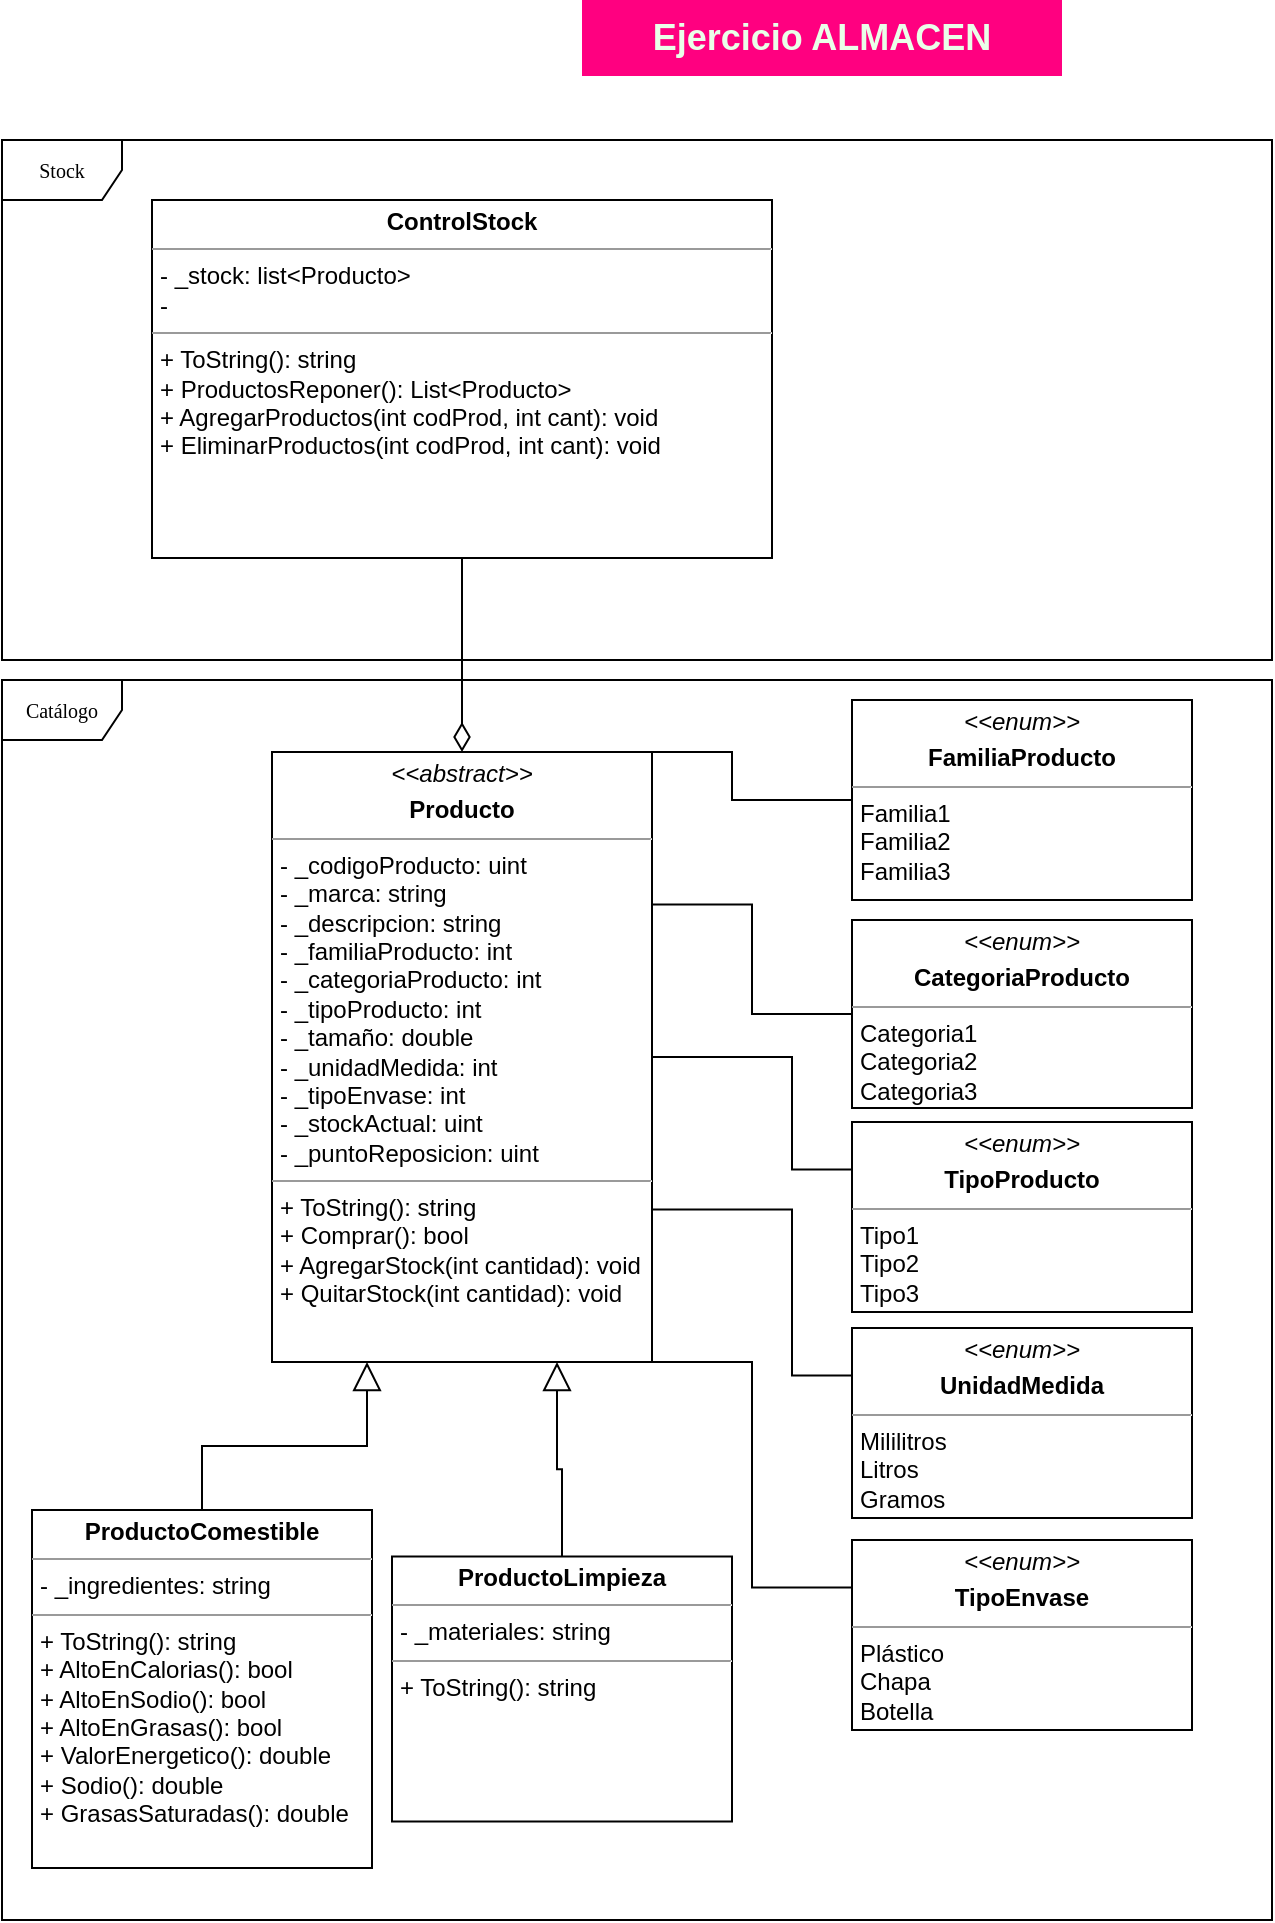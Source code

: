 <mxfile version="17.4.2" type="device"><diagram name="Page-1" id="c4acf3e9-155e-7222-9cf6-157b1a14988f"><mxGraphModel dx="1106" dy="972" grid="1" gridSize="10" guides="1" tooltips="1" connect="1" arrows="1" fold="1" page="1" pageScale="1" pageWidth="1654" pageHeight="1169" background="none" math="0" shadow="0"><root><mxCell id="0"/><mxCell id="1" parent="0"/><mxCell id="aUtWkMu_LuM1dAb2K9HP-1" value="Ejercicio ALMACEN" style="text;html=1;strokeColor=none;fillColor=#FF0080;align=center;verticalAlign=middle;whiteSpace=wrap;rounded=0;fontSize=18;labelBackgroundColor=none;fontColor=#EAFFE9;fontStyle=1" parent="1" vertex="1"><mxGeometry x="305" width="240" height="38" as="geometry"/></mxCell><mxCell id="aUtWkMu_LuM1dAb2K9HP-4" value="Catálogo" style="shape=umlFrame;whiteSpace=wrap;html=1;rounded=0;shadow=0;comic=0;labelBackgroundColor=none;strokeWidth=1;fontFamily=Verdana;fontSize=10;align=center;" parent="1" vertex="1"><mxGeometry x="15" y="340" width="635" height="620" as="geometry"/></mxCell><mxCell id="aUtWkMu_LuM1dAb2K9HP-3" value="&lt;p style=&quot;margin: 4px 0px 0px ; text-align: center&quot;&gt;&lt;i&gt;&amp;lt;&amp;lt;enum&amp;gt;&amp;gt;&lt;/i&gt;&lt;/p&gt;&lt;p style=&quot;margin: 0px ; margin-top: 4px ; text-align: center&quot;&gt;&lt;b&gt;FamiliaProducto&lt;/b&gt;&lt;/p&gt;&lt;hr size=&quot;1&quot;&gt;&lt;p style=&quot;margin: 0px ; margin-left: 4px&quot;&gt;Familia1&lt;/p&gt;&lt;p style=&quot;margin: 0px ; margin-left: 4px&quot;&gt;Familia2&lt;/p&gt;&lt;p style=&quot;margin: 0px ; margin-left: 4px&quot;&gt;Familia3&lt;/p&gt;" style="verticalAlign=top;align=left;overflow=fill;fontSize=12;fontFamily=Helvetica;html=1;rounded=0;shadow=0;comic=0;labelBackgroundColor=none;strokeWidth=1" parent="1" vertex="1"><mxGeometry x="440" y="350" width="170" height="100" as="geometry"/></mxCell><mxCell id="aUtWkMu_LuM1dAb2K9HP-15" style="edgeStyle=orthogonalEdgeStyle;rounded=0;orthogonalLoop=1;jettySize=auto;html=1;exitX=1;exitY=0;exitDx=0;exitDy=0;entryX=0;entryY=0.5;entryDx=0;entryDy=0;fontSize=18;fontColor=#EAFFE9;endArrow=none;endFill=0;" parent="1" source="aUtWkMu_LuM1dAb2K9HP-6" target="aUtWkMu_LuM1dAb2K9HP-3" edge="1"><mxGeometry relative="1" as="geometry"><Array as="points"><mxPoint x="380" y="376"/><mxPoint x="380" y="400"/></Array></mxGeometry></mxCell><mxCell id="aUtWkMu_LuM1dAb2K9HP-16" style="edgeStyle=orthogonalEdgeStyle;rounded=0;orthogonalLoop=1;jettySize=auto;html=1;exitX=1;exitY=0.25;exitDx=0;exitDy=0;entryX=0;entryY=0.5;entryDx=0;entryDy=0;fontSize=18;fontColor=#EAFFE9;endArrow=none;endFill=0;" parent="1" source="aUtWkMu_LuM1dAb2K9HP-6" target="aUtWkMu_LuM1dAb2K9HP-11" edge="1"><mxGeometry relative="1" as="geometry"/></mxCell><mxCell id="aUtWkMu_LuM1dAb2K9HP-23" style="edgeStyle=orthogonalEdgeStyle;rounded=0;orthogonalLoop=1;jettySize=auto;html=1;exitX=1;exitY=0.75;exitDx=0;exitDy=0;entryX=0;entryY=0.25;entryDx=0;entryDy=0;fontSize=18;fontColor=#EAFFE9;endArrow=none;endFill=0;startSize=6;endSize=12;strokeWidth=1;" parent="1" source="aUtWkMu_LuM1dAb2K9HP-6" target="aUtWkMu_LuM1dAb2K9HP-22" edge="1"><mxGeometry relative="1" as="geometry"><Array as="points"><mxPoint x="410" y="605"/><mxPoint x="410" y="688"/></Array></mxGeometry></mxCell><mxCell id="aUtWkMu_LuM1dAb2K9HP-24" style="edgeStyle=orthogonalEdgeStyle;rounded=0;orthogonalLoop=1;jettySize=auto;html=1;exitX=1;exitY=0.5;exitDx=0;exitDy=0;entryX=0;entryY=0.25;entryDx=0;entryDy=0;fontSize=18;fontColor=#EAFFE9;endArrow=none;endFill=0;startSize=6;endSize=12;strokeWidth=1;" parent="1" source="aUtWkMu_LuM1dAb2K9HP-6" target="aUtWkMu_LuM1dAb2K9HP-10" edge="1"><mxGeometry relative="1" as="geometry"><Array as="points"><mxPoint x="410" y="529"/><mxPoint x="410" y="585"/></Array></mxGeometry></mxCell><mxCell id="aUtWkMu_LuM1dAb2K9HP-26" style="edgeStyle=orthogonalEdgeStyle;rounded=0;orthogonalLoop=1;jettySize=auto;html=1;exitX=1;exitY=1;exitDx=0;exitDy=0;entryX=0;entryY=0.25;entryDx=0;entryDy=0;fontSize=18;fontColor=#EAFFE9;endArrow=none;endFill=0;startSize=6;endSize=12;strokeWidth=1;" parent="1" source="aUtWkMu_LuM1dAb2K9HP-6" target="aUtWkMu_LuM1dAb2K9HP-25" edge="1"><mxGeometry relative="1" as="geometry"><Array as="points"><mxPoint x="390" y="681"/><mxPoint x="390" y="794"/></Array></mxGeometry></mxCell><mxCell id="aUtWkMu_LuM1dAb2K9HP-6" value="&lt;p style=&quot;margin: 0px ; margin-top: 4px ; text-align: center&quot;&gt;&lt;i&gt;&amp;lt;&amp;lt;abstract&amp;gt;&amp;gt;&lt;/i&gt;&lt;br&gt;&lt;/p&gt;&lt;p style=&quot;margin: 0px ; margin-top: 4px ; text-align: center&quot;&gt;&lt;b&gt;Producto&lt;/b&gt;&lt;/p&gt;&lt;hr size=&quot;1&quot;&gt;&lt;p style=&quot;margin: 0px ; margin-left: 4px&quot;&gt;- _codigoProducto: uint&lt;/p&gt;&lt;p style=&quot;margin: 0px ; margin-left: 4px&quot;&gt;- _marca: string&lt;/p&gt;&lt;p style=&quot;margin: 0px ; margin-left: 4px&quot;&gt;- _descripcion: string&lt;/p&gt;&lt;p style=&quot;margin: 0px ; margin-left: 4px&quot;&gt;- _familiaProducto: int&lt;/p&gt;&lt;p style=&quot;margin: 0px ; margin-left: 4px&quot;&gt;- _categoriaProducto: int&lt;/p&gt;&lt;p style=&quot;margin: 0px ; margin-left: 4px&quot;&gt;- _tipoProducto: int&lt;/p&gt;&lt;p style=&quot;margin: 0px ; margin-left: 4px&quot;&gt;- _tamaño: double&lt;/p&gt;&lt;p style=&quot;margin: 0px ; margin-left: 4px&quot;&gt;- _unidadMedida: int&lt;/p&gt;&lt;p style=&quot;margin: 0px ; margin-left: 4px&quot;&gt;- _tipoEnvase: int&lt;/p&gt;&lt;p style=&quot;margin: 0px ; margin-left: 4px&quot;&gt;- _stockActual: uint&lt;/p&gt;&lt;p style=&quot;margin: 0px ; margin-left: 4px&quot;&gt;- _puntoReposicion: uint&lt;/p&gt;&lt;hr size=&quot;1&quot;&gt;&lt;p style=&quot;margin: 0px ; margin-left: 4px&quot;&gt;+ ToString(): string&lt;/p&gt;&lt;p style=&quot;margin: 0px ; margin-left: 4px&quot;&gt;+ Comprar(): bool&lt;/p&gt;&lt;p style=&quot;margin: 0px ; margin-left: 4px&quot;&gt;+ AgregarStock(int cantidad): void&lt;/p&gt;&lt;p style=&quot;margin: 0px ; margin-left: 4px&quot;&gt;+ QuitarStock(int cantidad): void&lt;/p&gt;" style="verticalAlign=top;align=left;overflow=fill;fontSize=12;fontFamily=Helvetica;html=1;rounded=0;shadow=0;comic=0;labelBackgroundColor=none;strokeWidth=1" parent="1" vertex="1"><mxGeometry x="150" y="376" width="190" height="305" as="geometry"/></mxCell><mxCell id="aUtWkMu_LuM1dAb2K9HP-14" style="edgeStyle=orthogonalEdgeStyle;rounded=0;orthogonalLoop=1;jettySize=auto;html=1;exitX=0.5;exitY=0;exitDx=0;exitDy=0;entryX=0.75;entryY=1;entryDx=0;entryDy=0;fontSize=18;fontColor=#EAFFE9;endArrow=block;endFill=0;endSize=12;" parent="1" source="aUtWkMu_LuM1dAb2K9HP-7" target="aUtWkMu_LuM1dAb2K9HP-6" edge="1"><mxGeometry relative="1" as="geometry"/></mxCell><mxCell id="aUtWkMu_LuM1dAb2K9HP-7" value="&lt;p style=&quot;margin: 0px ; margin-top: 4px ; text-align: center&quot;&gt;&lt;b&gt;ProductoLimpieza&lt;/b&gt;&lt;br&gt;&lt;/p&gt;&lt;hr size=&quot;1&quot;&gt;&lt;p style=&quot;margin: 0px ; margin-left: 4px&quot;&gt;&lt;span&gt;- _materiales: string&lt;/span&gt;&lt;br&gt;&lt;/p&gt;&lt;hr size=&quot;1&quot;&gt;&lt;p style=&quot;margin: 0px ; margin-left: 4px&quot;&gt;+ ToString(): string&lt;/p&gt;" style="verticalAlign=top;align=left;overflow=fill;fontSize=12;fontFamily=Helvetica;html=1;rounded=0;shadow=0;comic=0;labelBackgroundColor=none;strokeWidth=1" parent="1" vertex="1"><mxGeometry x="210" y="778.25" width="170" height="132.5" as="geometry"/></mxCell><mxCell id="aUtWkMu_LuM1dAb2K9HP-13" style="edgeStyle=orthogonalEdgeStyle;rounded=0;orthogonalLoop=1;jettySize=auto;html=1;exitX=0.5;exitY=0;exitDx=0;exitDy=0;entryX=0.25;entryY=1;entryDx=0;entryDy=0;fontSize=18;fontColor=#EAFFE9;endArrow=block;endFill=0;endSize=12;" parent="1" source="aUtWkMu_LuM1dAb2K9HP-9" target="aUtWkMu_LuM1dAb2K9HP-6" edge="1"><mxGeometry relative="1" as="geometry"/></mxCell><mxCell id="aUtWkMu_LuM1dAb2K9HP-9" value="&lt;p style=&quot;margin: 0px ; margin-top: 4px ; text-align: center&quot;&gt;&lt;b&gt;ProductoComestible&lt;/b&gt;&lt;/p&gt;&lt;hr size=&quot;1&quot;&gt;&lt;p style=&quot;margin: 0px ; margin-left: 4px&quot;&gt;&lt;span&gt;- _ingredientes: string&lt;/span&gt;&lt;/p&gt;&lt;hr size=&quot;1&quot;&gt;&lt;p style=&quot;margin: 0px ; margin-left: 4px&quot;&gt;+ ToString(): string&lt;/p&gt;&lt;p style=&quot;margin: 0px ; margin-left: 4px&quot;&gt;+ AltoEnCalorias(): bool&lt;/p&gt;&lt;p style=&quot;margin: 0px ; margin-left: 4px&quot;&gt;+ AltoEnSodio(): bool&lt;/p&gt;&lt;p style=&quot;margin: 0px ; margin-left: 4px&quot;&gt;+ AltoEnGrasas(): bool&lt;/p&gt;&lt;p style=&quot;margin: 0px 0px 0px 4px&quot;&gt;+ ValorEnergetico(): double&lt;br&gt;&lt;/p&gt;&lt;p style=&quot;margin: 0px 0px 0px 4px&quot;&gt;+ Sodio(): double&lt;/p&gt;&lt;p style=&quot;margin: 0px 0px 0px 4px&quot;&gt;+ GrasasSaturadas(): double&lt;/p&gt;" style="verticalAlign=top;align=left;overflow=fill;fontSize=12;fontFamily=Helvetica;html=1;rounded=0;shadow=0;comic=0;labelBackgroundColor=none;strokeWidth=1" parent="1" vertex="1"><mxGeometry x="30" y="755" width="170" height="179" as="geometry"/></mxCell><mxCell id="aUtWkMu_LuM1dAb2K9HP-10" value="&lt;p style=&quot;margin: 0px ; margin-top: 4px ; text-align: center&quot;&gt;&lt;i&gt;&amp;lt;&amp;lt;enum&amp;gt;&amp;gt;&lt;/i&gt;&lt;b&gt;&lt;br&gt;&lt;/b&gt;&lt;/p&gt;&lt;p style=&quot;margin: 0px ; margin-top: 4px ; text-align: center&quot;&gt;&lt;b&gt;TipoProducto&lt;/b&gt;&lt;/p&gt;&lt;hr size=&quot;1&quot;&gt;&lt;p style=&quot;margin: 0px ; margin-left: 4px&quot;&gt;Tipo1&lt;/p&gt;&lt;p style=&quot;margin: 0px ; margin-left: 4px&quot;&gt;Tipo2&lt;/p&gt;&lt;p style=&quot;margin: 0px ; margin-left: 4px&quot;&gt;Tipo3&lt;/p&gt;" style="verticalAlign=top;align=left;overflow=fill;fontSize=12;fontFamily=Helvetica;html=1;rounded=0;shadow=0;comic=0;labelBackgroundColor=none;strokeWidth=1" parent="1" vertex="1"><mxGeometry x="440" y="561" width="170" height="95" as="geometry"/></mxCell><mxCell id="aUtWkMu_LuM1dAb2K9HP-11" value="&lt;p style=&quot;margin: 0px ; margin-top: 4px ; text-align: center&quot;&gt;&lt;i&gt;&amp;lt;&amp;lt;enum&amp;gt;&amp;gt;&lt;/i&gt;&lt;b&gt;&lt;br&gt;&lt;/b&gt;&lt;/p&gt;&lt;p style=&quot;margin: 0px ; margin-top: 4px ; text-align: center&quot;&gt;&lt;b&gt;CategoriaProducto&lt;/b&gt;&lt;/p&gt;&lt;hr size=&quot;1&quot;&gt;&lt;p style=&quot;margin: 0px ; margin-left: 4px&quot;&gt;Categoria1&lt;/p&gt;&lt;p style=&quot;margin: 0px ; margin-left: 4px&quot;&gt;Categoria2&lt;/p&gt;&lt;p style=&quot;margin: 0px ; margin-left: 4px&quot;&gt;Categoria3&lt;/p&gt;" style="verticalAlign=top;align=left;overflow=fill;fontSize=12;fontFamily=Helvetica;html=1;rounded=0;shadow=0;comic=0;labelBackgroundColor=none;strokeWidth=1" parent="1" vertex="1"><mxGeometry x="440" y="460" width="170" height="94" as="geometry"/></mxCell><mxCell id="aUtWkMu_LuM1dAb2K9HP-19" value="Stock" style="shape=umlFrame;whiteSpace=wrap;html=1;rounded=0;shadow=0;comic=0;labelBackgroundColor=none;strokeWidth=1;fontFamily=Verdana;fontSize=10;align=center;" parent="1" vertex="1"><mxGeometry x="15" y="70" width="635" height="260" as="geometry"/></mxCell><mxCell id="aUtWkMu_LuM1dAb2K9HP-21" style="edgeStyle=orthogonalEdgeStyle;rounded=0;orthogonalLoop=1;jettySize=auto;html=1;exitX=0.5;exitY=1;exitDx=0;exitDy=0;entryX=0.5;entryY=0;entryDx=0;entryDy=0;fontSize=18;fontColor=#EAFFE9;endArrow=diamondThin;endFill=0;startSize=6;endSize=12;strokeWidth=1;" parent="1" source="aUtWkMu_LuM1dAb2K9HP-18" target="aUtWkMu_LuM1dAb2K9HP-6" edge="1"><mxGeometry relative="1" as="geometry"/></mxCell><mxCell id="aUtWkMu_LuM1dAb2K9HP-18" value="&lt;p style=&quot;margin: 0px ; margin-top: 4px ; text-align: center&quot;&gt;&lt;b&gt;ControlStock&lt;/b&gt;&lt;/p&gt;&lt;hr size=&quot;1&quot;&gt;&lt;p style=&quot;margin: 0px ; margin-left: 4px&quot;&gt;&lt;span&gt;- _stock: list&amp;lt;Producto&amp;gt;&lt;/span&gt;&lt;br&gt;&lt;/p&gt;&lt;p style=&quot;margin: 0px ; margin-left: 4px&quot;&gt;-&amp;nbsp;&lt;br&gt;&lt;/p&gt;&lt;hr size=&quot;1&quot;&gt;&lt;p style=&quot;margin: 0px ; margin-left: 4px&quot;&gt;+ ToString(): string&lt;/p&gt;&lt;p style=&quot;margin: 0px ; margin-left: 4px&quot;&gt;+ ProductosReponer(): List&amp;lt;Producto&amp;gt;&lt;/p&gt;&lt;p style=&quot;margin: 0px ; margin-left: 4px&quot;&gt;+ AgregarProductos(int codProd, int cant): void&lt;/p&gt;&lt;p style=&quot;margin: 0px ; margin-left: 4px&quot;&gt;+ EliminarProductos(int codProd, int cant): void&lt;/p&gt;" style="verticalAlign=top;align=left;overflow=fill;fontSize=12;fontFamily=Helvetica;html=1;rounded=0;shadow=0;comic=0;labelBackgroundColor=none;strokeWidth=1" parent="1" vertex="1"><mxGeometry x="90" y="100" width="310" height="179" as="geometry"/></mxCell><mxCell id="aUtWkMu_LuM1dAb2K9HP-22" value="&lt;p style=&quot;margin: 0px ; margin-top: 4px ; text-align: center&quot;&gt;&lt;i&gt;&amp;lt;&amp;lt;enum&amp;gt;&amp;gt;&lt;/i&gt;&lt;b&gt;&lt;br&gt;&lt;/b&gt;&lt;/p&gt;&lt;p style=&quot;margin: 0px ; margin-top: 4px ; text-align: center&quot;&gt;&lt;b&gt;UnidadMedida&lt;/b&gt;&lt;/p&gt;&lt;hr size=&quot;1&quot;&gt;&lt;p style=&quot;margin: 0px ; margin-left: 4px&quot;&gt;Mililitros&lt;/p&gt;&lt;p style=&quot;margin: 0px ; margin-left: 4px&quot;&gt;Litros&lt;/p&gt;&lt;p style=&quot;margin: 0px ; margin-left: 4px&quot;&gt;Gramos&lt;/p&gt;" style="verticalAlign=top;align=left;overflow=fill;fontSize=12;fontFamily=Helvetica;html=1;rounded=0;shadow=0;comic=0;labelBackgroundColor=none;strokeWidth=1" parent="1" vertex="1"><mxGeometry x="440" y="664" width="170" height="95" as="geometry"/></mxCell><mxCell id="aUtWkMu_LuM1dAb2K9HP-25" value="&lt;p style=&quot;margin: 0px ; margin-top: 4px ; text-align: center&quot;&gt;&lt;i&gt;&amp;lt;&amp;lt;enum&amp;gt;&amp;gt;&lt;/i&gt;&lt;b&gt;&lt;br&gt;&lt;/b&gt;&lt;/p&gt;&lt;p style=&quot;margin: 0px ; margin-top: 4px ; text-align: center&quot;&gt;&lt;b&gt;TipoEnvase&lt;/b&gt;&lt;/p&gt;&lt;hr size=&quot;1&quot;&gt;&lt;p style=&quot;margin: 0px ; margin-left: 4px&quot;&gt;Plástico&lt;/p&gt;&lt;p style=&quot;margin: 0px ; margin-left: 4px&quot;&gt;Chapa&lt;/p&gt;&lt;p style=&quot;margin: 0px ; margin-left: 4px&quot;&gt;Botella&lt;/p&gt;" style="verticalAlign=top;align=left;overflow=fill;fontSize=12;fontFamily=Helvetica;html=1;rounded=0;shadow=0;comic=0;labelBackgroundColor=none;strokeWidth=1" parent="1" vertex="1"><mxGeometry x="440" y="770" width="170" height="95" as="geometry"/></mxCell></root></mxGraphModel></diagram></mxfile>